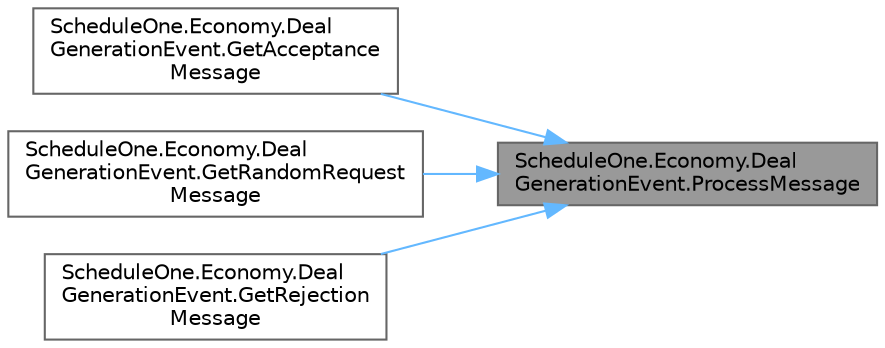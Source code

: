 digraph "ScheduleOne.Economy.DealGenerationEvent.ProcessMessage"
{
 // LATEX_PDF_SIZE
  bgcolor="transparent";
  edge [fontname=Helvetica,fontsize=10,labelfontname=Helvetica,labelfontsize=10];
  node [fontname=Helvetica,fontsize=10,shape=box,height=0.2,width=0.4];
  rankdir="RL";
  Node1 [id="Node000001",label="ScheduleOne.Economy.Deal\lGenerationEvent.ProcessMessage",height=0.2,width=0.4,color="gray40", fillcolor="grey60", style="filled", fontcolor="black",tooltip=" "];
  Node1 -> Node2 [id="edge1_Node000001_Node000002",dir="back",color="steelblue1",style="solid",tooltip=" "];
  Node2 [id="Node000002",label="ScheduleOne.Economy.Deal\lGenerationEvent.GetAcceptance\lMessage",height=0.2,width=0.4,color="grey40", fillcolor="white", style="filled",URL="$class_schedule_one_1_1_economy_1_1_deal_generation_event.html#a2d698747aa7a4bd9298e265ae5b4a5e5",tooltip=" "];
  Node1 -> Node3 [id="edge2_Node000001_Node000003",dir="back",color="steelblue1",style="solid",tooltip=" "];
  Node3 [id="Node000003",label="ScheduleOne.Economy.Deal\lGenerationEvent.GetRandomRequest\lMessage",height=0.2,width=0.4,color="grey40", fillcolor="white", style="filled",URL="$class_schedule_one_1_1_economy_1_1_deal_generation_event.html#a03408da909635e9ff91f2b1ecfed9d06",tooltip=" "];
  Node1 -> Node4 [id="edge3_Node000001_Node000004",dir="back",color="steelblue1",style="solid",tooltip=" "];
  Node4 [id="Node000004",label="ScheduleOne.Economy.Deal\lGenerationEvent.GetRejection\lMessage",height=0.2,width=0.4,color="grey40", fillcolor="white", style="filled",URL="$class_schedule_one_1_1_economy_1_1_deal_generation_event.html#aabdccf0bdc1a79756968013fff7eacc5",tooltip=" "];
}
